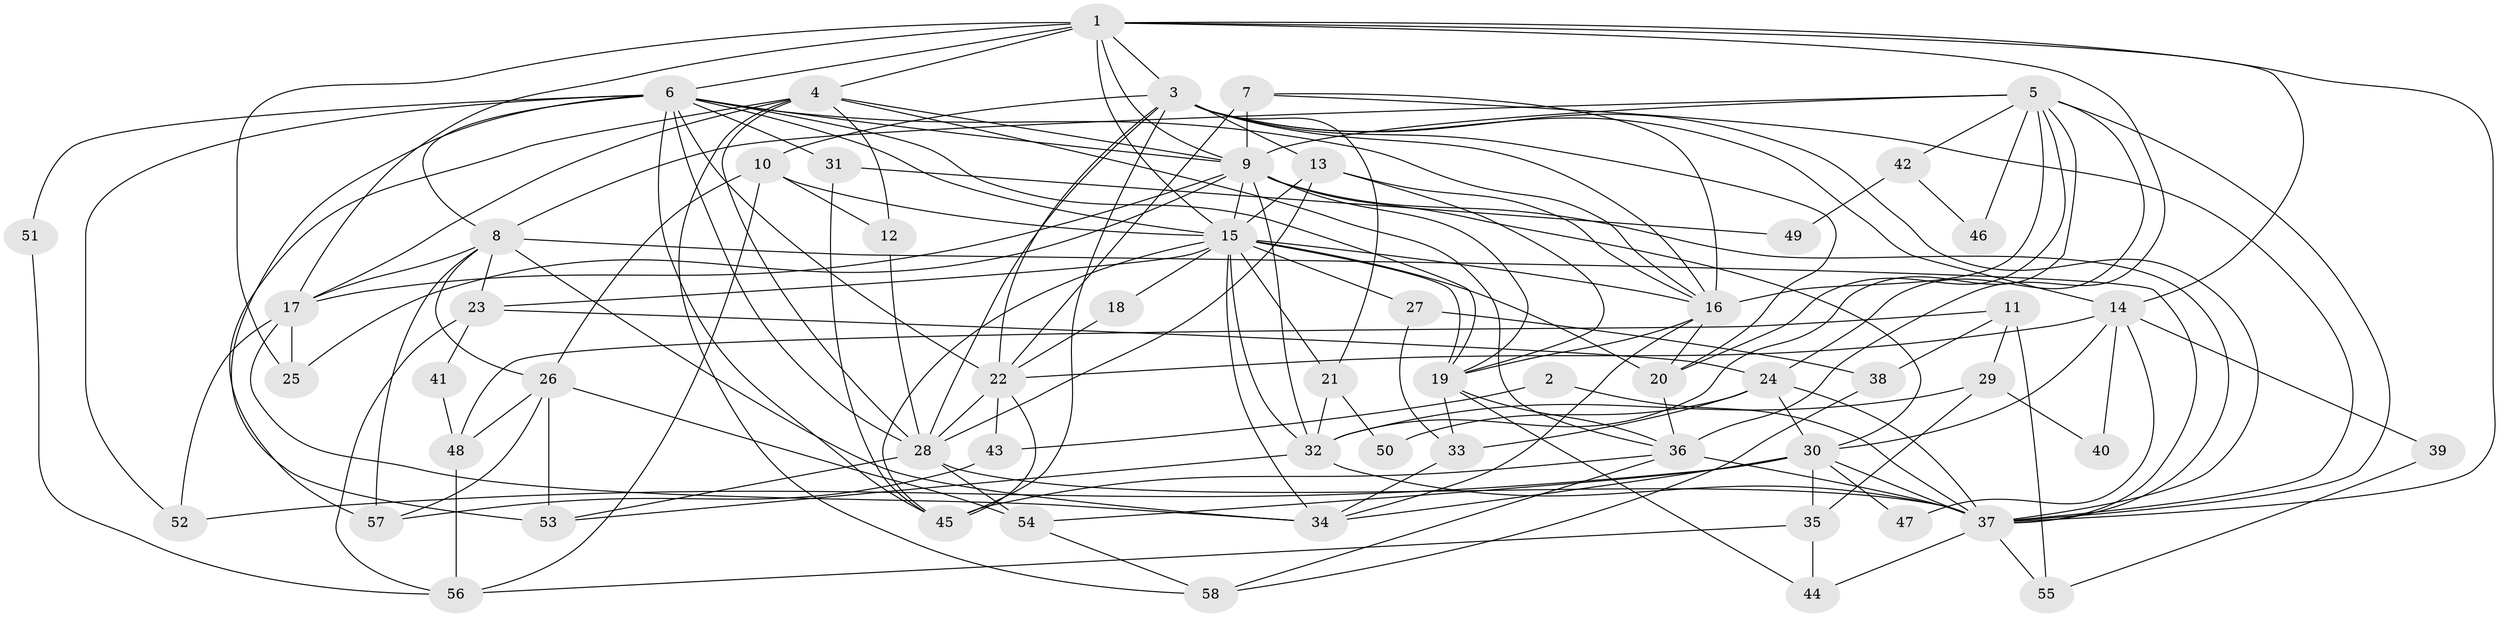 // original degree distribution, {5: 0.1896551724137931, 2: 0.1206896551724138, 7: 0.034482758620689655, 3: 0.27586206896551724, 4: 0.29310344827586204, 8: 0.02586206896551724, 6: 0.0603448275862069}
// Generated by graph-tools (version 1.1) at 2025/36/03/09/25 02:36:00]
// undirected, 58 vertices, 157 edges
graph export_dot {
graph [start="1"]
  node [color=gray90,style=filled];
  1;
  2;
  3;
  4;
  5;
  6;
  7;
  8;
  9;
  10;
  11;
  12;
  13;
  14;
  15;
  16;
  17;
  18;
  19;
  20;
  21;
  22;
  23;
  24;
  25;
  26;
  27;
  28;
  29;
  30;
  31;
  32;
  33;
  34;
  35;
  36;
  37;
  38;
  39;
  40;
  41;
  42;
  43;
  44;
  45;
  46;
  47;
  48;
  49;
  50;
  51;
  52;
  53;
  54;
  55;
  56;
  57;
  58;
  1 -- 3 [weight=1.0];
  1 -- 4 [weight=1.0];
  1 -- 6 [weight=1.0];
  1 -- 9 [weight=1.0];
  1 -- 14 [weight=1.0];
  1 -- 15 [weight=1.0];
  1 -- 17 [weight=1.0];
  1 -- 25 [weight=1.0];
  1 -- 36 [weight=1.0];
  1 -- 37 [weight=1.0];
  2 -- 37 [weight=1.0];
  2 -- 43 [weight=1.0];
  3 -- 10 [weight=1.0];
  3 -- 13 [weight=1.0];
  3 -- 14 [weight=1.0];
  3 -- 16 [weight=1.0];
  3 -- 20 [weight=1.0];
  3 -- 21 [weight=1.0];
  3 -- 22 [weight=2.0];
  3 -- 28 [weight=1.0];
  3 -- 37 [weight=1.0];
  3 -- 45 [weight=1.0];
  4 -- 9 [weight=1.0];
  4 -- 12 [weight=1.0];
  4 -- 17 [weight=1.0];
  4 -- 28 [weight=1.0];
  4 -- 36 [weight=1.0];
  4 -- 57 [weight=1.0];
  4 -- 58 [weight=1.0];
  5 -- 8 [weight=1.0];
  5 -- 9 [weight=1.0];
  5 -- 16 [weight=3.0];
  5 -- 20 [weight=1.0];
  5 -- 24 [weight=1.0];
  5 -- 32 [weight=1.0];
  5 -- 37 [weight=2.0];
  5 -- 42 [weight=2.0];
  5 -- 46 [weight=1.0];
  6 -- 8 [weight=1.0];
  6 -- 9 [weight=1.0];
  6 -- 15 [weight=1.0];
  6 -- 16 [weight=1.0];
  6 -- 19 [weight=1.0];
  6 -- 22 [weight=1.0];
  6 -- 28 [weight=1.0];
  6 -- 31 [weight=1.0];
  6 -- 45 [weight=1.0];
  6 -- 51 [weight=1.0];
  6 -- 52 [weight=1.0];
  6 -- 53 [weight=1.0];
  7 -- 9 [weight=1.0];
  7 -- 16 [weight=1.0];
  7 -- 22 [weight=2.0];
  7 -- 37 [weight=1.0];
  8 -- 17 [weight=1.0];
  8 -- 23 [weight=2.0];
  8 -- 26 [weight=1.0];
  8 -- 34 [weight=1.0];
  8 -- 37 [weight=1.0];
  8 -- 57 [weight=1.0];
  9 -- 15 [weight=1.0];
  9 -- 17 [weight=1.0];
  9 -- 19 [weight=2.0];
  9 -- 25 [weight=1.0];
  9 -- 30 [weight=1.0];
  9 -- 32 [weight=1.0];
  9 -- 37 [weight=1.0];
  10 -- 12 [weight=1.0];
  10 -- 15 [weight=1.0];
  10 -- 26 [weight=1.0];
  10 -- 56 [weight=1.0];
  11 -- 29 [weight=1.0];
  11 -- 38 [weight=1.0];
  11 -- 48 [weight=1.0];
  11 -- 55 [weight=1.0];
  12 -- 28 [weight=1.0];
  13 -- 15 [weight=1.0];
  13 -- 16 [weight=1.0];
  13 -- 19 [weight=1.0];
  13 -- 28 [weight=1.0];
  14 -- 22 [weight=1.0];
  14 -- 30 [weight=1.0];
  14 -- 39 [weight=1.0];
  14 -- 40 [weight=1.0];
  14 -- 47 [weight=1.0];
  15 -- 16 [weight=1.0];
  15 -- 18 [weight=1.0];
  15 -- 19 [weight=1.0];
  15 -- 20 [weight=1.0];
  15 -- 21 [weight=1.0];
  15 -- 23 [weight=1.0];
  15 -- 27 [weight=1.0];
  15 -- 32 [weight=1.0];
  15 -- 34 [weight=1.0];
  15 -- 45 [weight=1.0];
  16 -- 19 [weight=1.0];
  16 -- 20 [weight=2.0];
  16 -- 34 [weight=1.0];
  17 -- 25 [weight=1.0];
  17 -- 34 [weight=1.0];
  17 -- 52 [weight=1.0];
  18 -- 22 [weight=1.0];
  19 -- 33 [weight=1.0];
  19 -- 36 [weight=1.0];
  19 -- 44 [weight=1.0];
  20 -- 36 [weight=2.0];
  21 -- 32 [weight=2.0];
  21 -- 50 [weight=1.0];
  22 -- 28 [weight=1.0];
  22 -- 43 [weight=2.0];
  22 -- 45 [weight=1.0];
  23 -- 24 [weight=1.0];
  23 -- 41 [weight=1.0];
  23 -- 56 [weight=1.0];
  24 -- 30 [weight=1.0];
  24 -- 33 [weight=1.0];
  24 -- 37 [weight=1.0];
  24 -- 50 [weight=1.0];
  26 -- 48 [weight=1.0];
  26 -- 53 [weight=1.0];
  26 -- 54 [weight=1.0];
  26 -- 57 [weight=1.0];
  27 -- 33 [weight=1.0];
  27 -- 38 [weight=1.0];
  28 -- 37 [weight=1.0];
  28 -- 53 [weight=1.0];
  28 -- 54 [weight=1.0];
  29 -- 32 [weight=1.0];
  29 -- 35 [weight=1.0];
  29 -- 40 [weight=1.0];
  30 -- 34 [weight=1.0];
  30 -- 35 [weight=1.0];
  30 -- 37 [weight=1.0];
  30 -- 47 [weight=1.0];
  30 -- 52 [weight=1.0];
  30 -- 54 [weight=1.0];
  31 -- 45 [weight=1.0];
  31 -- 49 [weight=1.0];
  32 -- 37 [weight=1.0];
  32 -- 53 [weight=1.0];
  33 -- 34 [weight=1.0];
  35 -- 44 [weight=1.0];
  35 -- 56 [weight=1.0];
  36 -- 37 [weight=2.0];
  36 -- 45 [weight=1.0];
  36 -- 58 [weight=1.0];
  37 -- 44 [weight=1.0];
  37 -- 55 [weight=1.0];
  38 -- 58 [weight=1.0];
  39 -- 55 [weight=1.0];
  41 -- 48 [weight=1.0];
  42 -- 46 [weight=1.0];
  42 -- 49 [weight=1.0];
  43 -- 57 [weight=1.0];
  48 -- 56 [weight=1.0];
  51 -- 56 [weight=1.0];
  54 -- 58 [weight=1.0];
}
